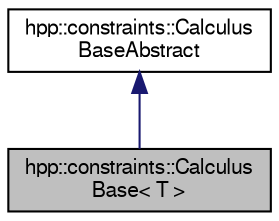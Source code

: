 digraph "hpp::constraints::CalculusBase&lt; T &gt;"
{
  edge [fontname="FreeSans",fontsize="10",labelfontname="FreeSans",labelfontsize="10"];
  node [fontname="FreeSans",fontsize="10",shape=record];
  Node1 [label="hpp::constraints::Calculus\lBase\< T \>",height=0.2,width=0.4,color="black", fillcolor="grey75", style="filled" fontcolor="black"];
  Node2 -> Node1 [dir="back",color="midnightblue",fontsize="10",style="solid",fontname="FreeSans"];
  Node2 [label="hpp::constraints::Calculus\lBaseAbstract",height=0.2,width=0.4,color="black", fillcolor="white", style="filled",URL="$a00003.html",tooltip="Abstract class defining a basic common interface. "];
}
